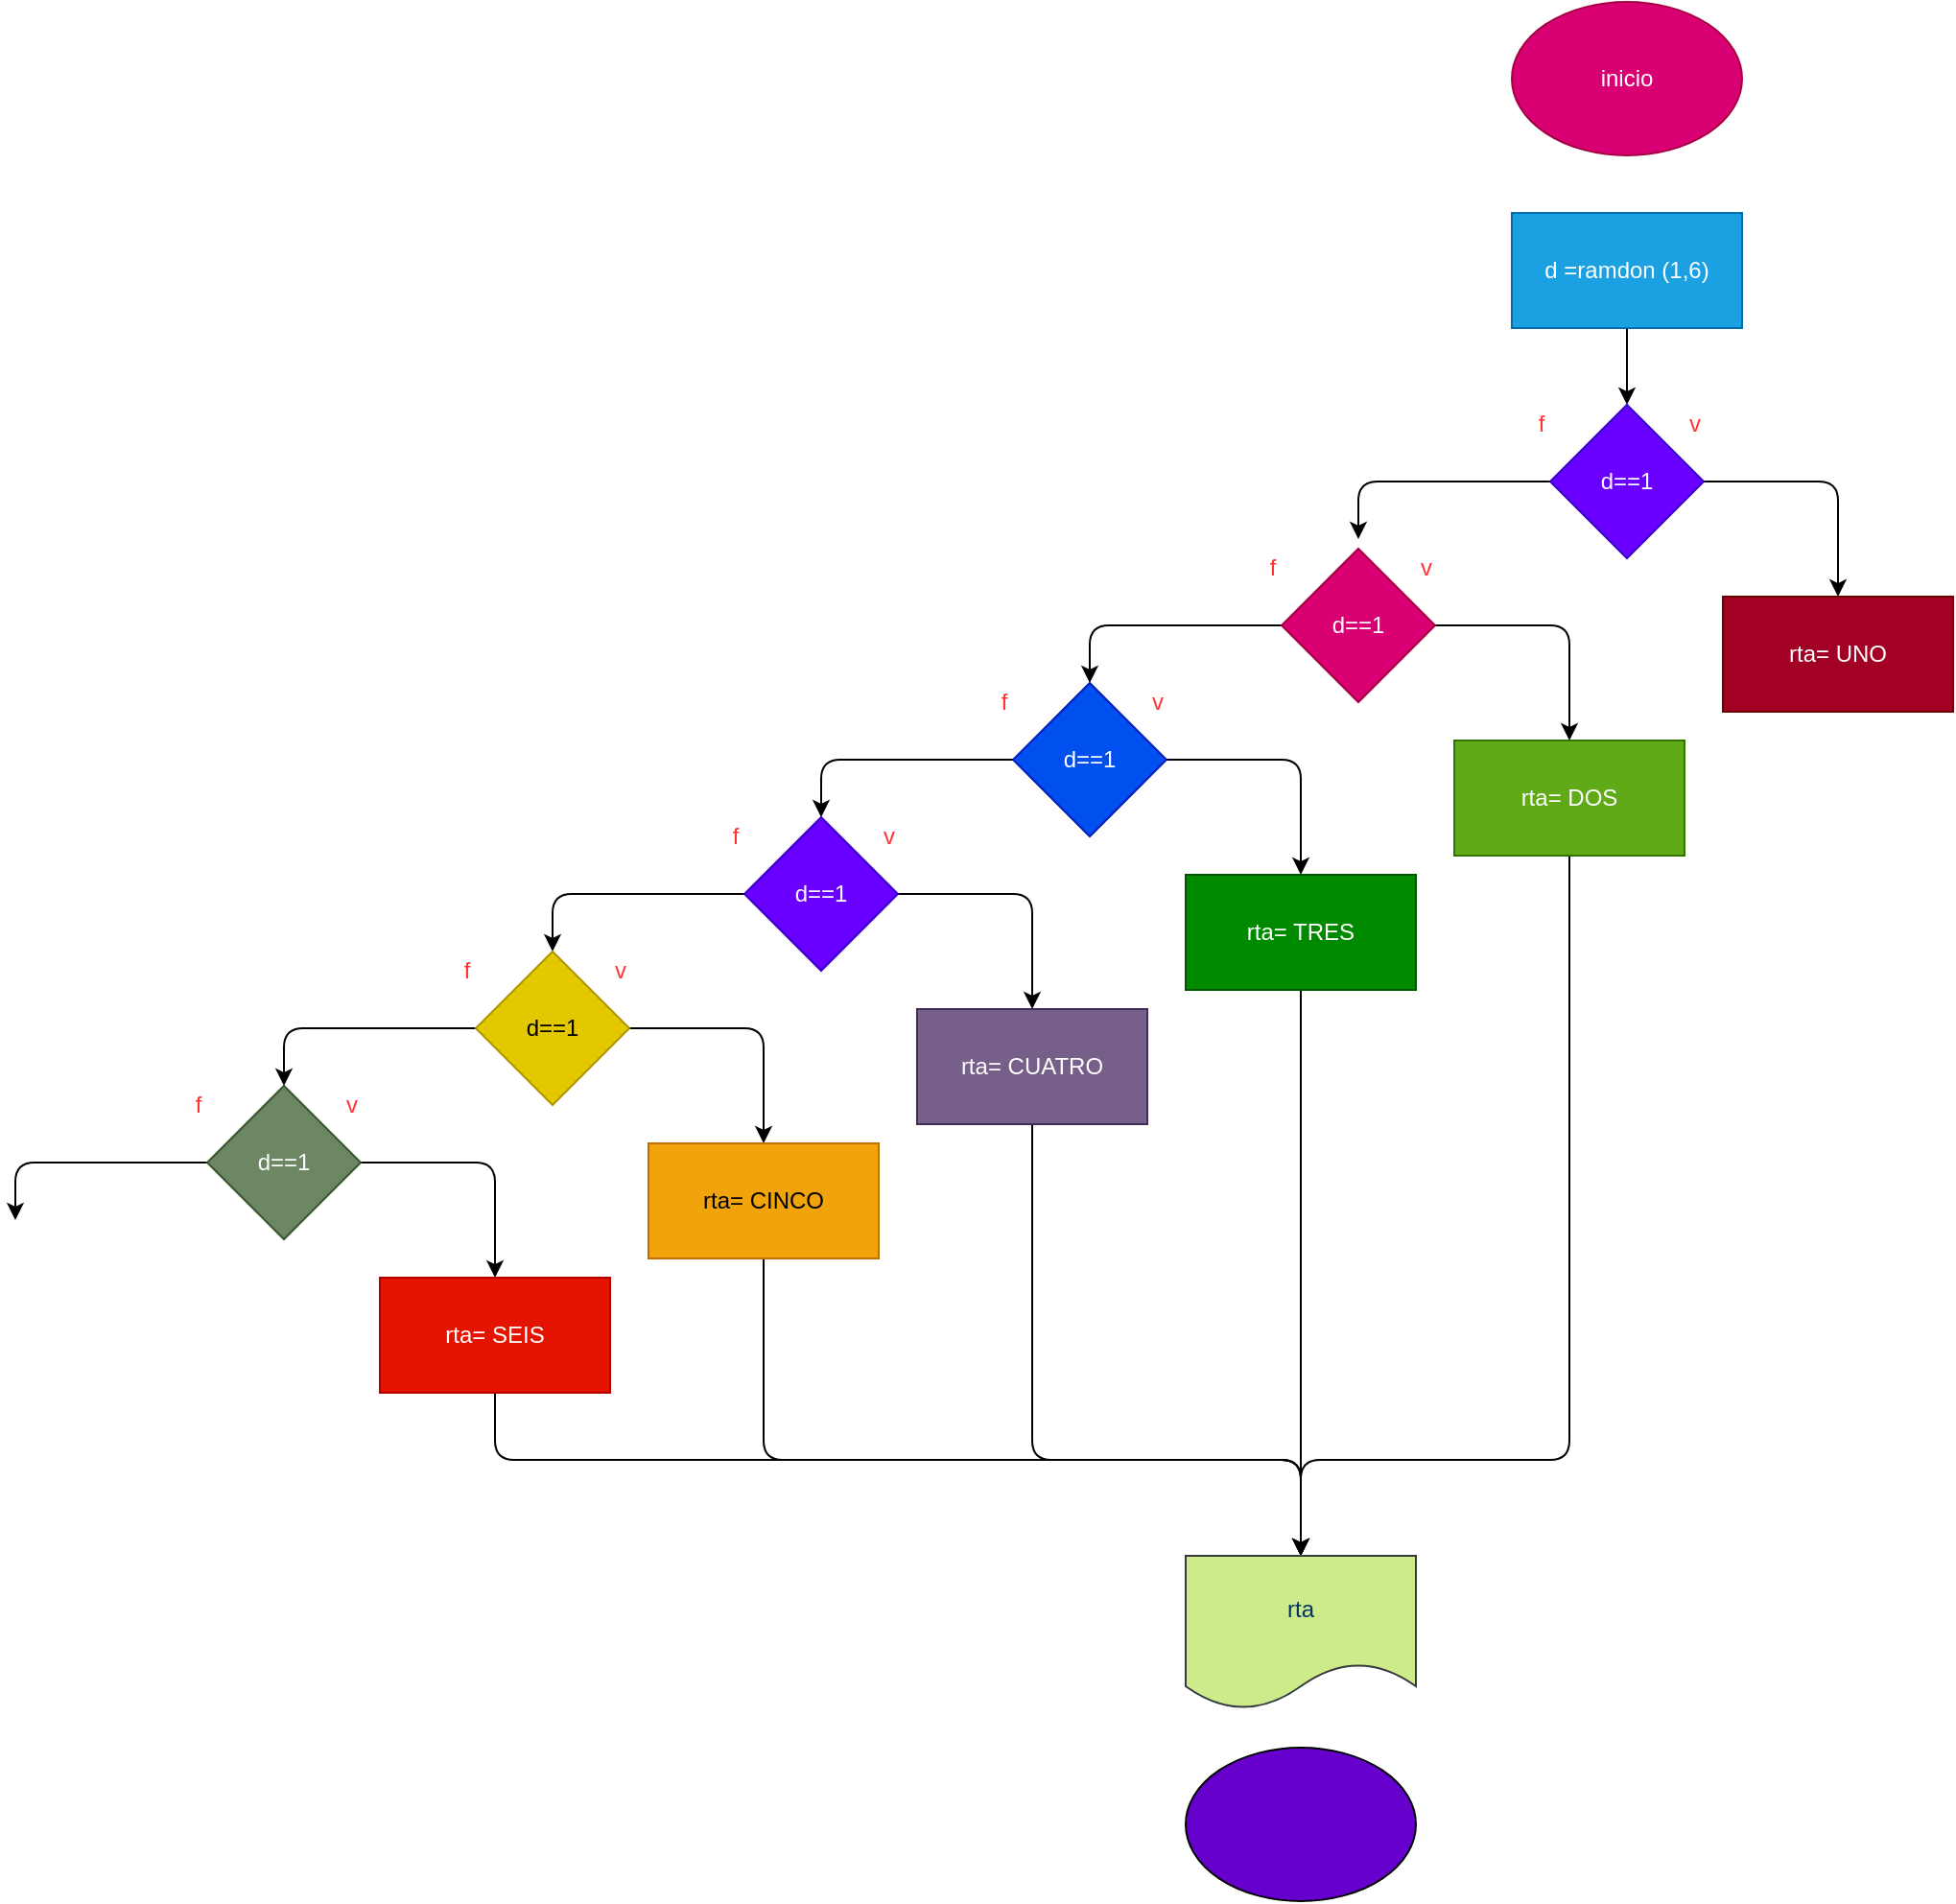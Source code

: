 <mxfile>
    <diagram id="Mq2KLzsuyPsOM1xJ_rR1" name="Página-1">
        <mxGraphModel dx="1932" dy="537" grid="1" gridSize="10" guides="1" tooltips="1" connect="1" arrows="1" fold="1" page="1" pageScale="1" pageWidth="827" pageHeight="1169" math="0" shadow="0">
            <root>
                <mxCell id="0"/>
                <mxCell id="1" parent="0"/>
                <mxCell id="2" value="inicio" style="ellipse;whiteSpace=wrap;html=1;fillColor=#d80073;fontColor=#ffffff;strokeColor=#A50040;" vertex="1" parent="1">
                    <mxGeometry x="250" y="40" width="120" height="80" as="geometry"/>
                </mxCell>
                <mxCell id="5" value="" style="edgeStyle=none;html=1;" edge="1" parent="1" source="3" target="4">
                    <mxGeometry relative="1" as="geometry"/>
                </mxCell>
                <mxCell id="3" value="d =ramdon (1,6)" style="rounded=0;whiteSpace=wrap;html=1;fillColor=#1ba1e2;fontColor=#ffffff;strokeColor=#006EAF;" vertex="1" parent="1">
                    <mxGeometry x="250" y="150" width="120" height="60" as="geometry"/>
                </mxCell>
                <mxCell id="7" style="edgeStyle=none;html=1;fontColor=#4C0099;entryX=0.5;entryY=0;entryDx=0;entryDy=0;" edge="1" parent="1" source="4" target="6">
                    <mxGeometry relative="1" as="geometry">
                        <Array as="points">
                            <mxPoint x="420" y="290"/>
                        </Array>
                    </mxGeometry>
                </mxCell>
                <mxCell id="11" style="edgeStyle=none;html=1;entryX=0.5;entryY=0;entryDx=0;entryDy=0;fontColor=#FF3333;" edge="1" parent="1" source="4">
                    <mxGeometry relative="1" as="geometry">
                        <mxPoint x="170" y="320" as="targetPoint"/>
                        <Array as="points">
                            <mxPoint x="170" y="290"/>
                        </Array>
                    </mxGeometry>
                </mxCell>
                <mxCell id="4" value="d==1" style="rhombus;whiteSpace=wrap;html=1;fillColor=#6a00ff;strokeColor=#3700CC;fontColor=#ffffff;rounded=0;" vertex="1" parent="1">
                    <mxGeometry x="270" y="250" width="80" height="80" as="geometry"/>
                </mxCell>
                <mxCell id="6" value="rta= UNO" style="rounded=0;whiteSpace=wrap;html=1;fillColor=#a20025;fontColor=#ffffff;strokeColor=#6F0000;" vertex="1" parent="1">
                    <mxGeometry x="360" y="350" width="120" height="60" as="geometry"/>
                </mxCell>
                <mxCell id="8" value="&lt;font color=&quot;#ff3333&quot;&gt;f&lt;/font&gt;" style="text;html=1;align=center;verticalAlign=middle;resizable=0;points=[];autosize=1;strokeColor=none;fillColor=none;fontColor=#4C0099;" vertex="1" parent="1">
                    <mxGeometry x="250" y="245" width="30" height="30" as="geometry"/>
                </mxCell>
                <mxCell id="9" value="v" style="text;html=1;align=center;verticalAlign=middle;resizable=0;points=[];autosize=1;strokeColor=none;fillColor=none;fontColor=#FF3333;" vertex="1" parent="1">
                    <mxGeometry x="330" y="245" width="30" height="30" as="geometry"/>
                </mxCell>
                <mxCell id="26" style="edgeStyle=none;html=1;fontColor=#4C0099;entryX=0.5;entryY=0;entryDx=0;entryDy=0;" edge="1" parent="1" source="28" target="29">
                    <mxGeometry relative="1" as="geometry">
                        <Array as="points">
                            <mxPoint x="280" y="365"/>
                        </Array>
                    </mxGeometry>
                </mxCell>
                <mxCell id="27" style="edgeStyle=none;html=1;entryX=0.5;entryY=0;entryDx=0;entryDy=0;fontColor=#FF3333;" edge="1" parent="1" source="28">
                    <mxGeometry relative="1" as="geometry">
                        <mxPoint x="30" y="395" as="targetPoint"/>
                        <Array as="points">
                            <mxPoint x="30" y="365"/>
                        </Array>
                    </mxGeometry>
                </mxCell>
                <mxCell id="28" value="d==1" style="rhombus;whiteSpace=wrap;html=1;fillColor=#d80073;strokeColor=#A50040;fontColor=#ffffff;rounded=0;" vertex="1" parent="1">
                    <mxGeometry x="130" y="325" width="80" height="80" as="geometry"/>
                </mxCell>
                <mxCell id="58" style="edgeStyle=none;html=1;entryX=0.5;entryY=0;entryDx=0;entryDy=0;fontColor=#FF3333;" edge="1" parent="1" source="29" target="57">
                    <mxGeometry relative="1" as="geometry">
                        <Array as="points">
                            <mxPoint x="280" y="800"/>
                            <mxPoint x="140" y="800"/>
                        </Array>
                    </mxGeometry>
                </mxCell>
                <mxCell id="29" value="rta= DOS" style="rounded=0;whiteSpace=wrap;html=1;fillColor=#60a917;fontColor=#ffffff;strokeColor=#2D7600;" vertex="1" parent="1">
                    <mxGeometry x="220" y="425" width="120" height="60" as="geometry"/>
                </mxCell>
                <mxCell id="30" value="&lt;font color=&quot;#ff3333&quot;&gt;f&lt;/font&gt;" style="text;html=1;align=center;verticalAlign=middle;resizable=0;points=[];autosize=1;strokeColor=none;fillColor=none;fontColor=#4C0099;" vertex="1" parent="1">
                    <mxGeometry x="110" y="320" width="30" height="30" as="geometry"/>
                </mxCell>
                <mxCell id="31" value="v" style="text;html=1;align=center;verticalAlign=middle;resizable=0;points=[];autosize=1;strokeColor=none;fillColor=none;fontColor=#FF3333;" vertex="1" parent="1">
                    <mxGeometry x="190" y="320" width="30" height="30" as="geometry"/>
                </mxCell>
                <mxCell id="32" style="edgeStyle=none;html=1;fontColor=#4C0099;entryX=0.5;entryY=0;entryDx=0;entryDy=0;" edge="1" parent="1" source="34" target="35">
                    <mxGeometry relative="1" as="geometry">
                        <Array as="points">
                            <mxPoint x="140" y="435"/>
                        </Array>
                    </mxGeometry>
                </mxCell>
                <mxCell id="33" style="edgeStyle=none;html=1;entryX=0.5;entryY=0;entryDx=0;entryDy=0;fontColor=#FF3333;" edge="1" parent="1" source="34">
                    <mxGeometry relative="1" as="geometry">
                        <mxPoint x="-110" y="465" as="targetPoint"/>
                        <Array as="points">
                            <mxPoint x="-110" y="435"/>
                        </Array>
                    </mxGeometry>
                </mxCell>
                <mxCell id="34" value="d==1" style="rhombus;whiteSpace=wrap;html=1;fillColor=#0050ef;strokeColor=#001DBC;fontColor=#ffffff;rounded=0;" vertex="1" parent="1">
                    <mxGeometry x="-10" y="395" width="80" height="80" as="geometry"/>
                </mxCell>
                <mxCell id="59" style="edgeStyle=none;html=1;entryX=0.5;entryY=0;entryDx=0;entryDy=0;fontColor=#FF3333;" edge="1" parent="1" source="35" target="57">
                    <mxGeometry relative="1" as="geometry"/>
                </mxCell>
                <mxCell id="35" value="rta= TRES" style="rounded=0;whiteSpace=wrap;html=1;fillColor=#008a00;fontColor=#ffffff;strokeColor=#005700;" vertex="1" parent="1">
                    <mxGeometry x="80" y="495" width="120" height="60" as="geometry"/>
                </mxCell>
                <mxCell id="36" value="&lt;font color=&quot;#ff3333&quot;&gt;f&lt;/font&gt;" style="text;html=1;align=center;verticalAlign=middle;resizable=0;points=[];autosize=1;strokeColor=none;fillColor=none;fontColor=#4C0099;" vertex="1" parent="1">
                    <mxGeometry x="-30" y="390" width="30" height="30" as="geometry"/>
                </mxCell>
                <mxCell id="37" value="v" style="text;html=1;align=center;verticalAlign=middle;resizable=0;points=[];autosize=1;strokeColor=none;fillColor=none;fontColor=#FF3333;" vertex="1" parent="1">
                    <mxGeometry x="50" y="390" width="30" height="30" as="geometry"/>
                </mxCell>
                <mxCell id="38" style="edgeStyle=none;html=1;fontColor=#4C0099;entryX=0.5;entryY=0;entryDx=0;entryDy=0;" edge="1" parent="1" source="40" target="41">
                    <mxGeometry relative="1" as="geometry">
                        <Array as="points">
                            <mxPoint y="505"/>
                        </Array>
                    </mxGeometry>
                </mxCell>
                <mxCell id="39" style="edgeStyle=none;html=1;entryX=0.5;entryY=0;entryDx=0;entryDy=0;fontColor=#FF3333;" edge="1" parent="1" source="40">
                    <mxGeometry relative="1" as="geometry">
                        <mxPoint x="-250" y="535" as="targetPoint"/>
                        <Array as="points">
                            <mxPoint x="-250" y="505"/>
                        </Array>
                    </mxGeometry>
                </mxCell>
                <mxCell id="40" value="d==1" style="rhombus;whiteSpace=wrap;html=1;fillColor=#6a00ff;strokeColor=#3700CC;fontColor=#ffffff;rounded=0;" vertex="1" parent="1">
                    <mxGeometry x="-150" y="465" width="80" height="80" as="geometry"/>
                </mxCell>
                <mxCell id="60" style="edgeStyle=none;html=1;entryX=0.5;entryY=0;entryDx=0;entryDy=0;fontColor=#FF3333;" edge="1" parent="1" source="41" target="57">
                    <mxGeometry relative="1" as="geometry">
                        <Array as="points">
                            <mxPoint y="800"/>
                            <mxPoint x="140" y="800"/>
                        </Array>
                    </mxGeometry>
                </mxCell>
                <mxCell id="41" value="rta= CUATRO" style="rounded=0;whiteSpace=wrap;html=1;fillColor=#76608a;fontColor=#ffffff;strokeColor=#432D57;" vertex="1" parent="1">
                    <mxGeometry x="-60" y="565" width="120" height="60" as="geometry"/>
                </mxCell>
                <mxCell id="42" value="&lt;font color=&quot;#ff3333&quot;&gt;f&lt;/font&gt;" style="text;html=1;align=center;verticalAlign=middle;resizable=0;points=[];autosize=1;strokeColor=none;fillColor=none;fontColor=#4C0099;" vertex="1" parent="1">
                    <mxGeometry x="-170" y="460" width="30" height="30" as="geometry"/>
                </mxCell>
                <mxCell id="43" value="v" style="text;html=1;align=center;verticalAlign=middle;resizable=0;points=[];autosize=1;strokeColor=none;fillColor=none;fontColor=#FF3333;" vertex="1" parent="1">
                    <mxGeometry x="-90" y="460" width="30" height="30" as="geometry"/>
                </mxCell>
                <mxCell id="44" style="edgeStyle=none;html=1;fontColor=#4C0099;entryX=0.5;entryY=0;entryDx=0;entryDy=0;" edge="1" parent="1" source="46" target="47">
                    <mxGeometry relative="1" as="geometry">
                        <Array as="points">
                            <mxPoint x="-140" y="575"/>
                        </Array>
                    </mxGeometry>
                </mxCell>
                <mxCell id="45" style="edgeStyle=none;html=1;entryX=0.5;entryY=0;entryDx=0;entryDy=0;fontColor=#FF3333;" edge="1" parent="1" source="46">
                    <mxGeometry relative="1" as="geometry">
                        <mxPoint x="-390" y="605" as="targetPoint"/>
                        <Array as="points">
                            <mxPoint x="-390" y="575"/>
                        </Array>
                    </mxGeometry>
                </mxCell>
                <mxCell id="46" value="d==1" style="rhombus;whiteSpace=wrap;html=1;fillColor=#e3c800;strokeColor=#B09500;fontColor=#000000;rounded=0;" vertex="1" parent="1">
                    <mxGeometry x="-290" y="535" width="80" height="80" as="geometry"/>
                </mxCell>
                <mxCell id="61" style="edgeStyle=none;html=1;entryX=0.5;entryY=0;entryDx=0;entryDy=0;fontColor=#FF3333;" edge="1" parent="1" source="47" target="57">
                    <mxGeometry relative="1" as="geometry">
                        <Array as="points">
                            <mxPoint x="-140" y="800"/>
                            <mxPoint x="140" y="800"/>
                        </Array>
                    </mxGeometry>
                </mxCell>
                <mxCell id="47" value="rta= CINCO" style="rounded=0;whiteSpace=wrap;html=1;fillColor=#f0a30a;fontColor=#000000;strokeColor=#BD7000;" vertex="1" parent="1">
                    <mxGeometry x="-200" y="635" width="120" height="60" as="geometry"/>
                </mxCell>
                <mxCell id="48" value="&lt;font color=&quot;#ff3333&quot;&gt;f&lt;/font&gt;" style="text;html=1;align=center;verticalAlign=middle;resizable=0;points=[];autosize=1;strokeColor=none;fillColor=none;fontColor=#4C0099;" vertex="1" parent="1">
                    <mxGeometry x="-310" y="530" width="30" height="30" as="geometry"/>
                </mxCell>
                <mxCell id="49" value="v" style="text;html=1;align=center;verticalAlign=middle;resizable=0;points=[];autosize=1;strokeColor=none;fillColor=none;fontColor=#FF3333;" vertex="1" parent="1">
                    <mxGeometry x="-230" y="530" width="30" height="30" as="geometry"/>
                </mxCell>
                <mxCell id="50" style="edgeStyle=none;html=1;fontColor=#4C0099;entryX=0.5;entryY=0;entryDx=0;entryDy=0;" edge="1" parent="1" source="52" target="53">
                    <mxGeometry relative="1" as="geometry">
                        <Array as="points">
                            <mxPoint x="-280" y="645"/>
                        </Array>
                    </mxGeometry>
                </mxCell>
                <mxCell id="51" style="edgeStyle=none;html=1;entryX=0.5;entryY=0;entryDx=0;entryDy=0;fontColor=#FF3333;" edge="1" parent="1" source="52">
                    <mxGeometry relative="1" as="geometry">
                        <mxPoint x="-530" y="675" as="targetPoint"/>
                        <Array as="points">
                            <mxPoint x="-530" y="645"/>
                        </Array>
                    </mxGeometry>
                </mxCell>
                <mxCell id="52" value="d==1" style="rhombus;whiteSpace=wrap;html=1;fillColor=#6d8764;strokeColor=#3A5431;fontColor=#ffffff;rounded=0;" vertex="1" parent="1">
                    <mxGeometry x="-430" y="605" width="80" height="80" as="geometry"/>
                </mxCell>
                <mxCell id="62" style="edgeStyle=none;html=1;entryX=0.5;entryY=0;entryDx=0;entryDy=0;fontColor=#FF3333;" edge="1" parent="1" source="53" target="57">
                    <mxGeometry relative="1" as="geometry">
                        <Array as="points">
                            <mxPoint x="-280" y="800"/>
                            <mxPoint x="140" y="800"/>
                        </Array>
                    </mxGeometry>
                </mxCell>
                <mxCell id="53" value="rta= SEIS" style="rounded=0;whiteSpace=wrap;html=1;fillColor=#e51400;fontColor=#ffffff;strokeColor=#B20000;" vertex="1" parent="1">
                    <mxGeometry x="-340" y="705" width="120" height="60" as="geometry"/>
                </mxCell>
                <mxCell id="54" value="&lt;font color=&quot;#ff3333&quot;&gt;f&lt;/font&gt;" style="text;html=1;align=center;verticalAlign=middle;resizable=0;points=[];autosize=1;strokeColor=none;fillColor=none;fontColor=#4C0099;" vertex="1" parent="1">
                    <mxGeometry x="-450" y="600" width="30" height="30" as="geometry"/>
                </mxCell>
                <mxCell id="55" value="v" style="text;html=1;align=center;verticalAlign=middle;resizable=0;points=[];autosize=1;strokeColor=none;fillColor=none;fontColor=#FF3333;" vertex="1" parent="1">
                    <mxGeometry x="-370" y="600" width="30" height="30" as="geometry"/>
                </mxCell>
                <mxCell id="56" value="" style="ellipse;whiteSpace=wrap;html=1;fontColor=#FF3333;fillColor=#6600CC;" vertex="1" parent="1">
                    <mxGeometry x="80" y="950" width="120" height="80" as="geometry"/>
                </mxCell>
                <mxCell id="57" value="&lt;font color=&quot;#003366&quot;&gt;rta&lt;/font&gt;" style="shape=document;whiteSpace=wrap;html=1;boundedLbl=1;fillColor=#cdeb8b;strokeColor=#36393d;" vertex="1" parent="1">
                    <mxGeometry x="80" y="850" width="120" height="80" as="geometry"/>
                </mxCell>
            </root>
        </mxGraphModel>
    </diagram>
</mxfile>